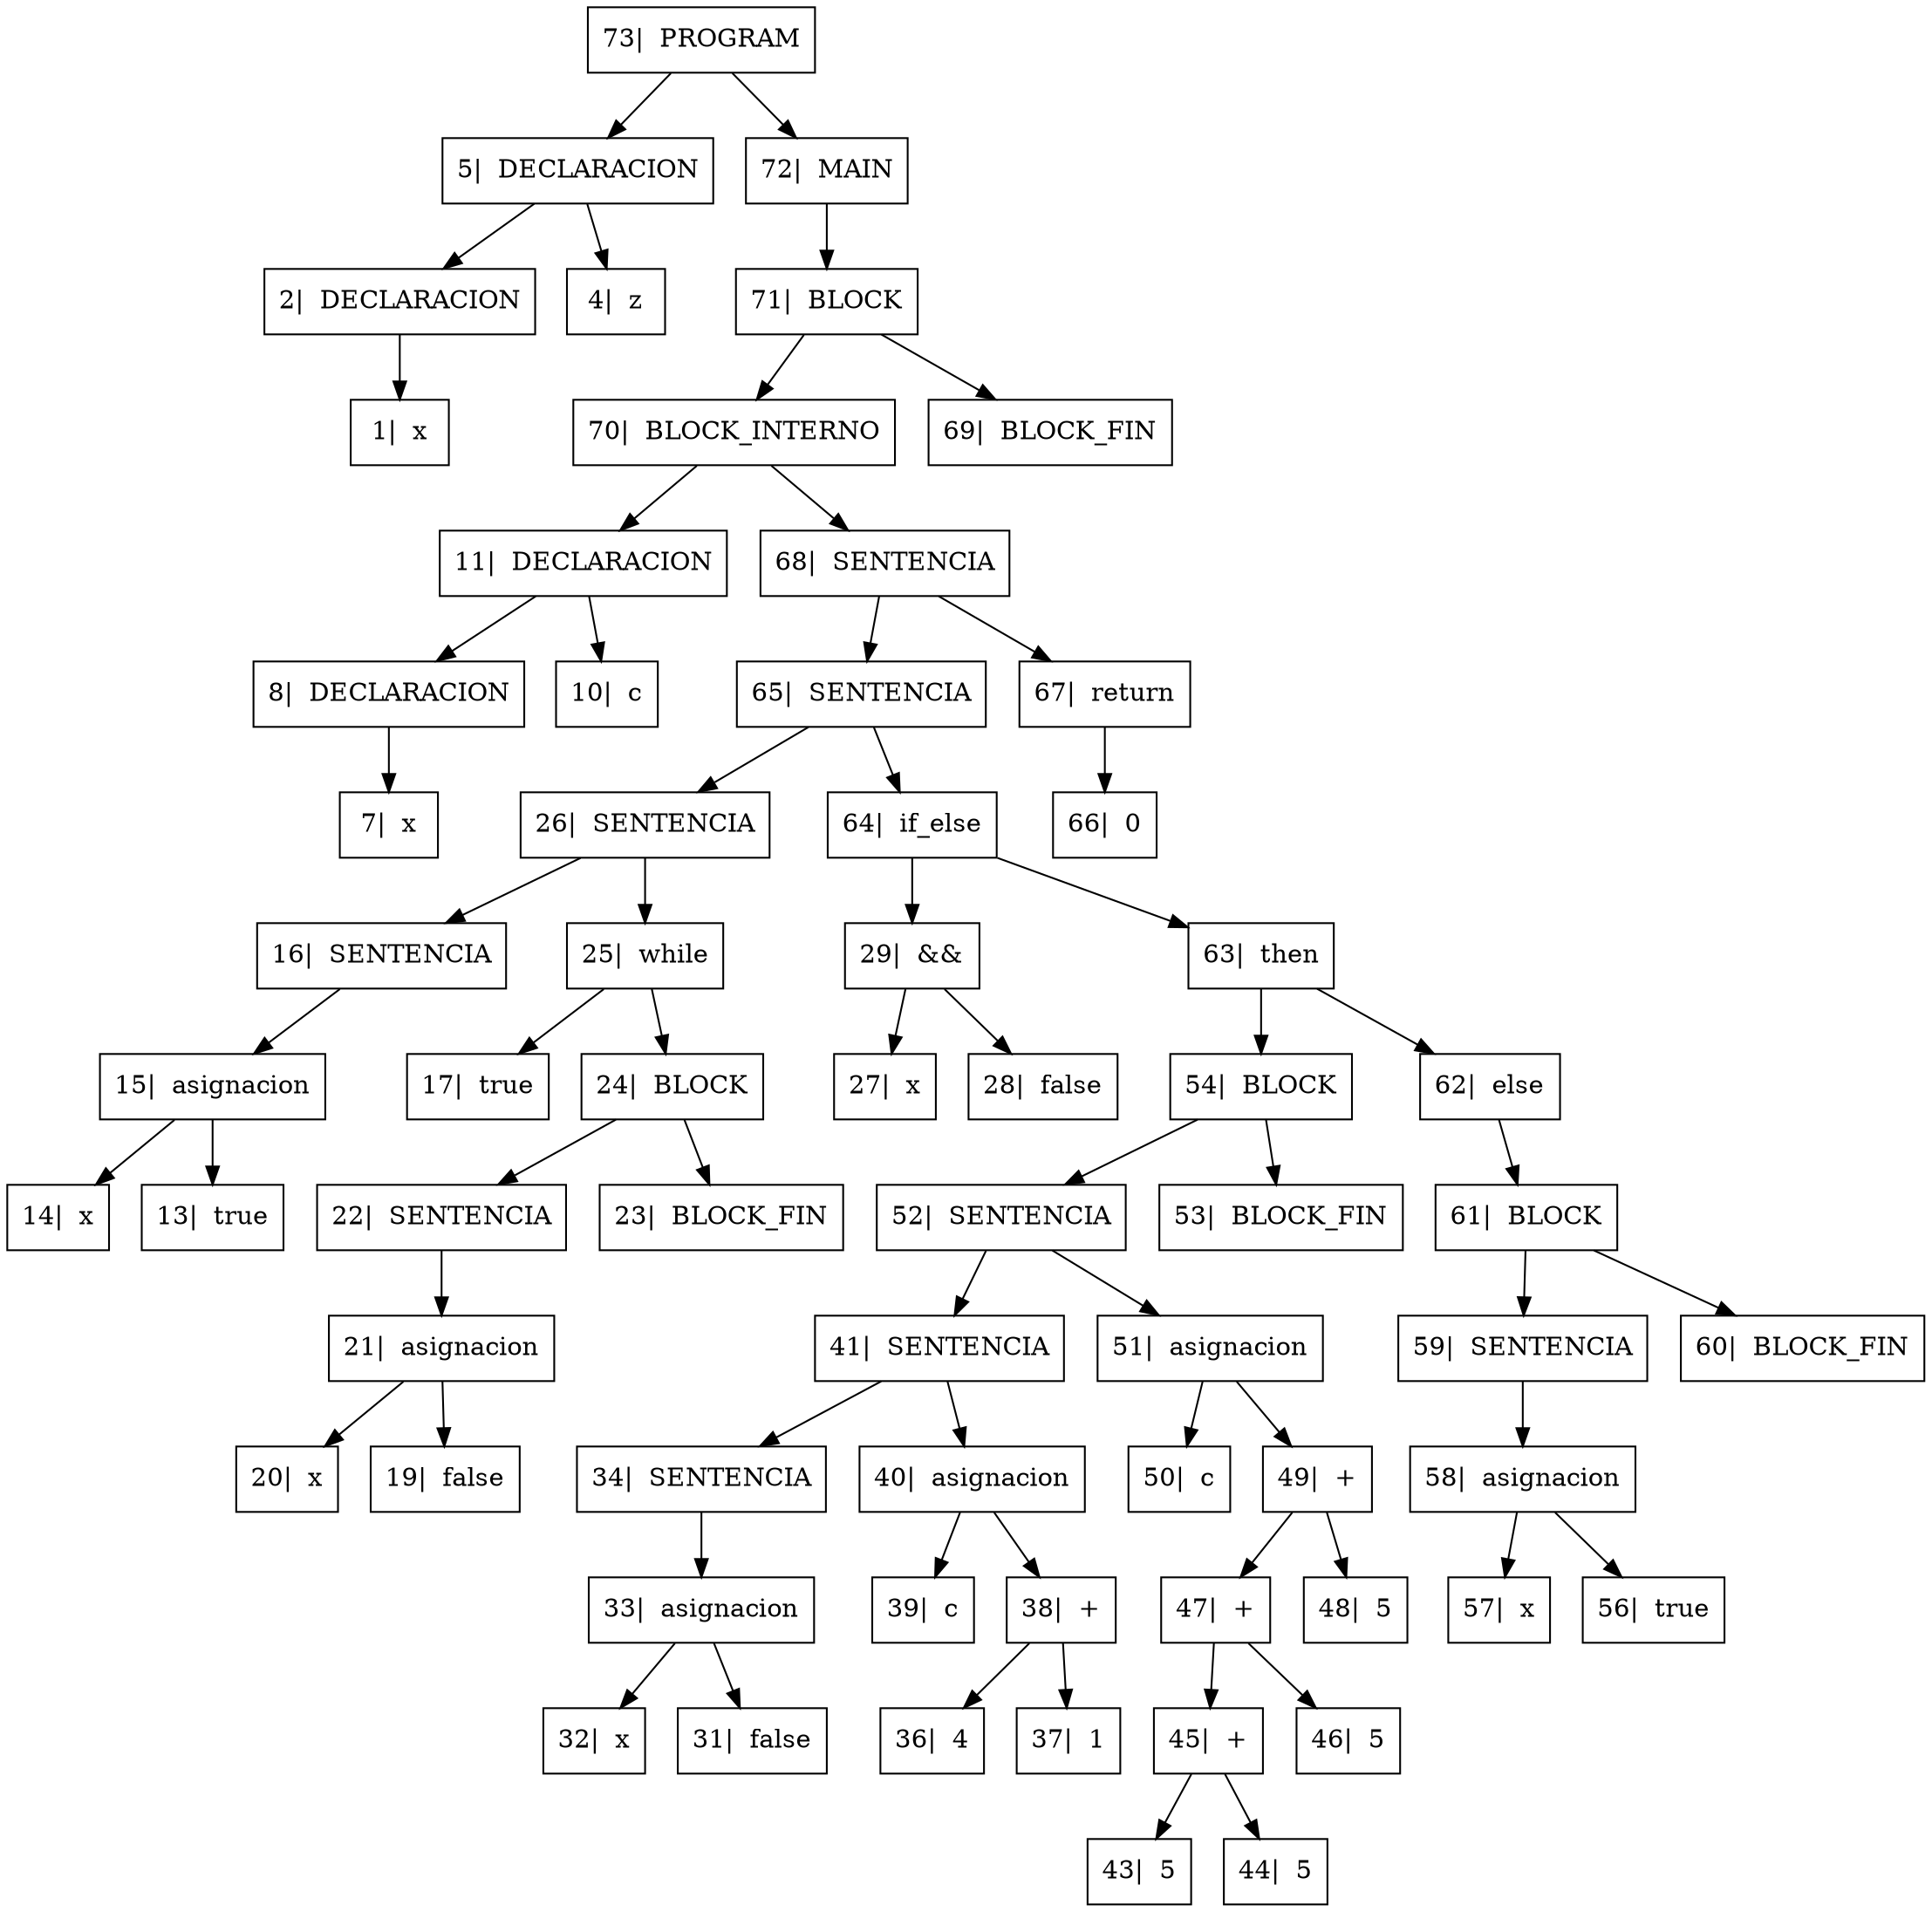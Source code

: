 digraph{

rankdir=TB;

node[shape=box];
"73|  PROGRAM" -> "5|  DECLARACION", "72|  MAIN";
"5|  DECLARACION" -> "2|  DECLARACION", "4|  z";
"2|  DECLARACION" -> "1|  x" ;
"72|  MAIN" -> "71|  BLOCK" ;
"71|  BLOCK" -> "70|  BLOCK_INTERNO", "69|  BLOCK_FIN";
"70|  BLOCK_INTERNO" -> "11|  DECLARACION", "68|  SENTENCIA";
"11|  DECLARACION" -> "8|  DECLARACION", "10|  c";
"8|  DECLARACION" -> "7|  x" ;
"68|  SENTENCIA" -> "65|  SENTENCIA", "67|  return";
"65|  SENTENCIA" -> "26|  SENTENCIA", "64|  if_else";
"26|  SENTENCIA" -> "16|  SENTENCIA", "25|  while";
"16|  SENTENCIA" -> "15|  asignacion" ;
"15|  asignacion" -> "14|  x", "13|  true";
"25|  while" -> "17|  true", "24|  BLOCK";
"24|  BLOCK" -> "22|  SENTENCIA", "23|  BLOCK_FIN";
"22|  SENTENCIA" -> "21|  asignacion" ;
"21|  asignacion" -> "20|  x", "19|  false";
"64|  if_else" -> "29|  &&", "63|  then";
"29|  &&" -> "27|  x", "28|  false";
"63|  then" -> "54|  BLOCK", "62|  else";
"54|  BLOCK" -> "52|  SENTENCIA", "53|  BLOCK_FIN";
"52|  SENTENCIA" -> "41|  SENTENCIA", "51|  asignacion";
"41|  SENTENCIA" -> "34|  SENTENCIA", "40|  asignacion";
"34|  SENTENCIA" -> "33|  asignacion" ;
"33|  asignacion" -> "32|  x", "31|  false";
"40|  asignacion" -> "39|  c", "38|  +";
"38|  +" -> "36|  4", "37|  1";
"51|  asignacion" -> "50|  c", "49|  +";
"49|  +" -> "47|  +", "48|  5";
"47|  +" -> "45|  +", "46|  5";
"45|  +" -> "43|  5", "44|  5";
"62|  else" -> "61|  BLOCK" ;
"61|  BLOCK" -> "59|  SENTENCIA", "60|  BLOCK_FIN";
"59|  SENTENCIA" -> "58|  asignacion" ;
"58|  asignacion" -> "57|  x", "56|  true";
"67|  return" -> "66|  0" ;
}
